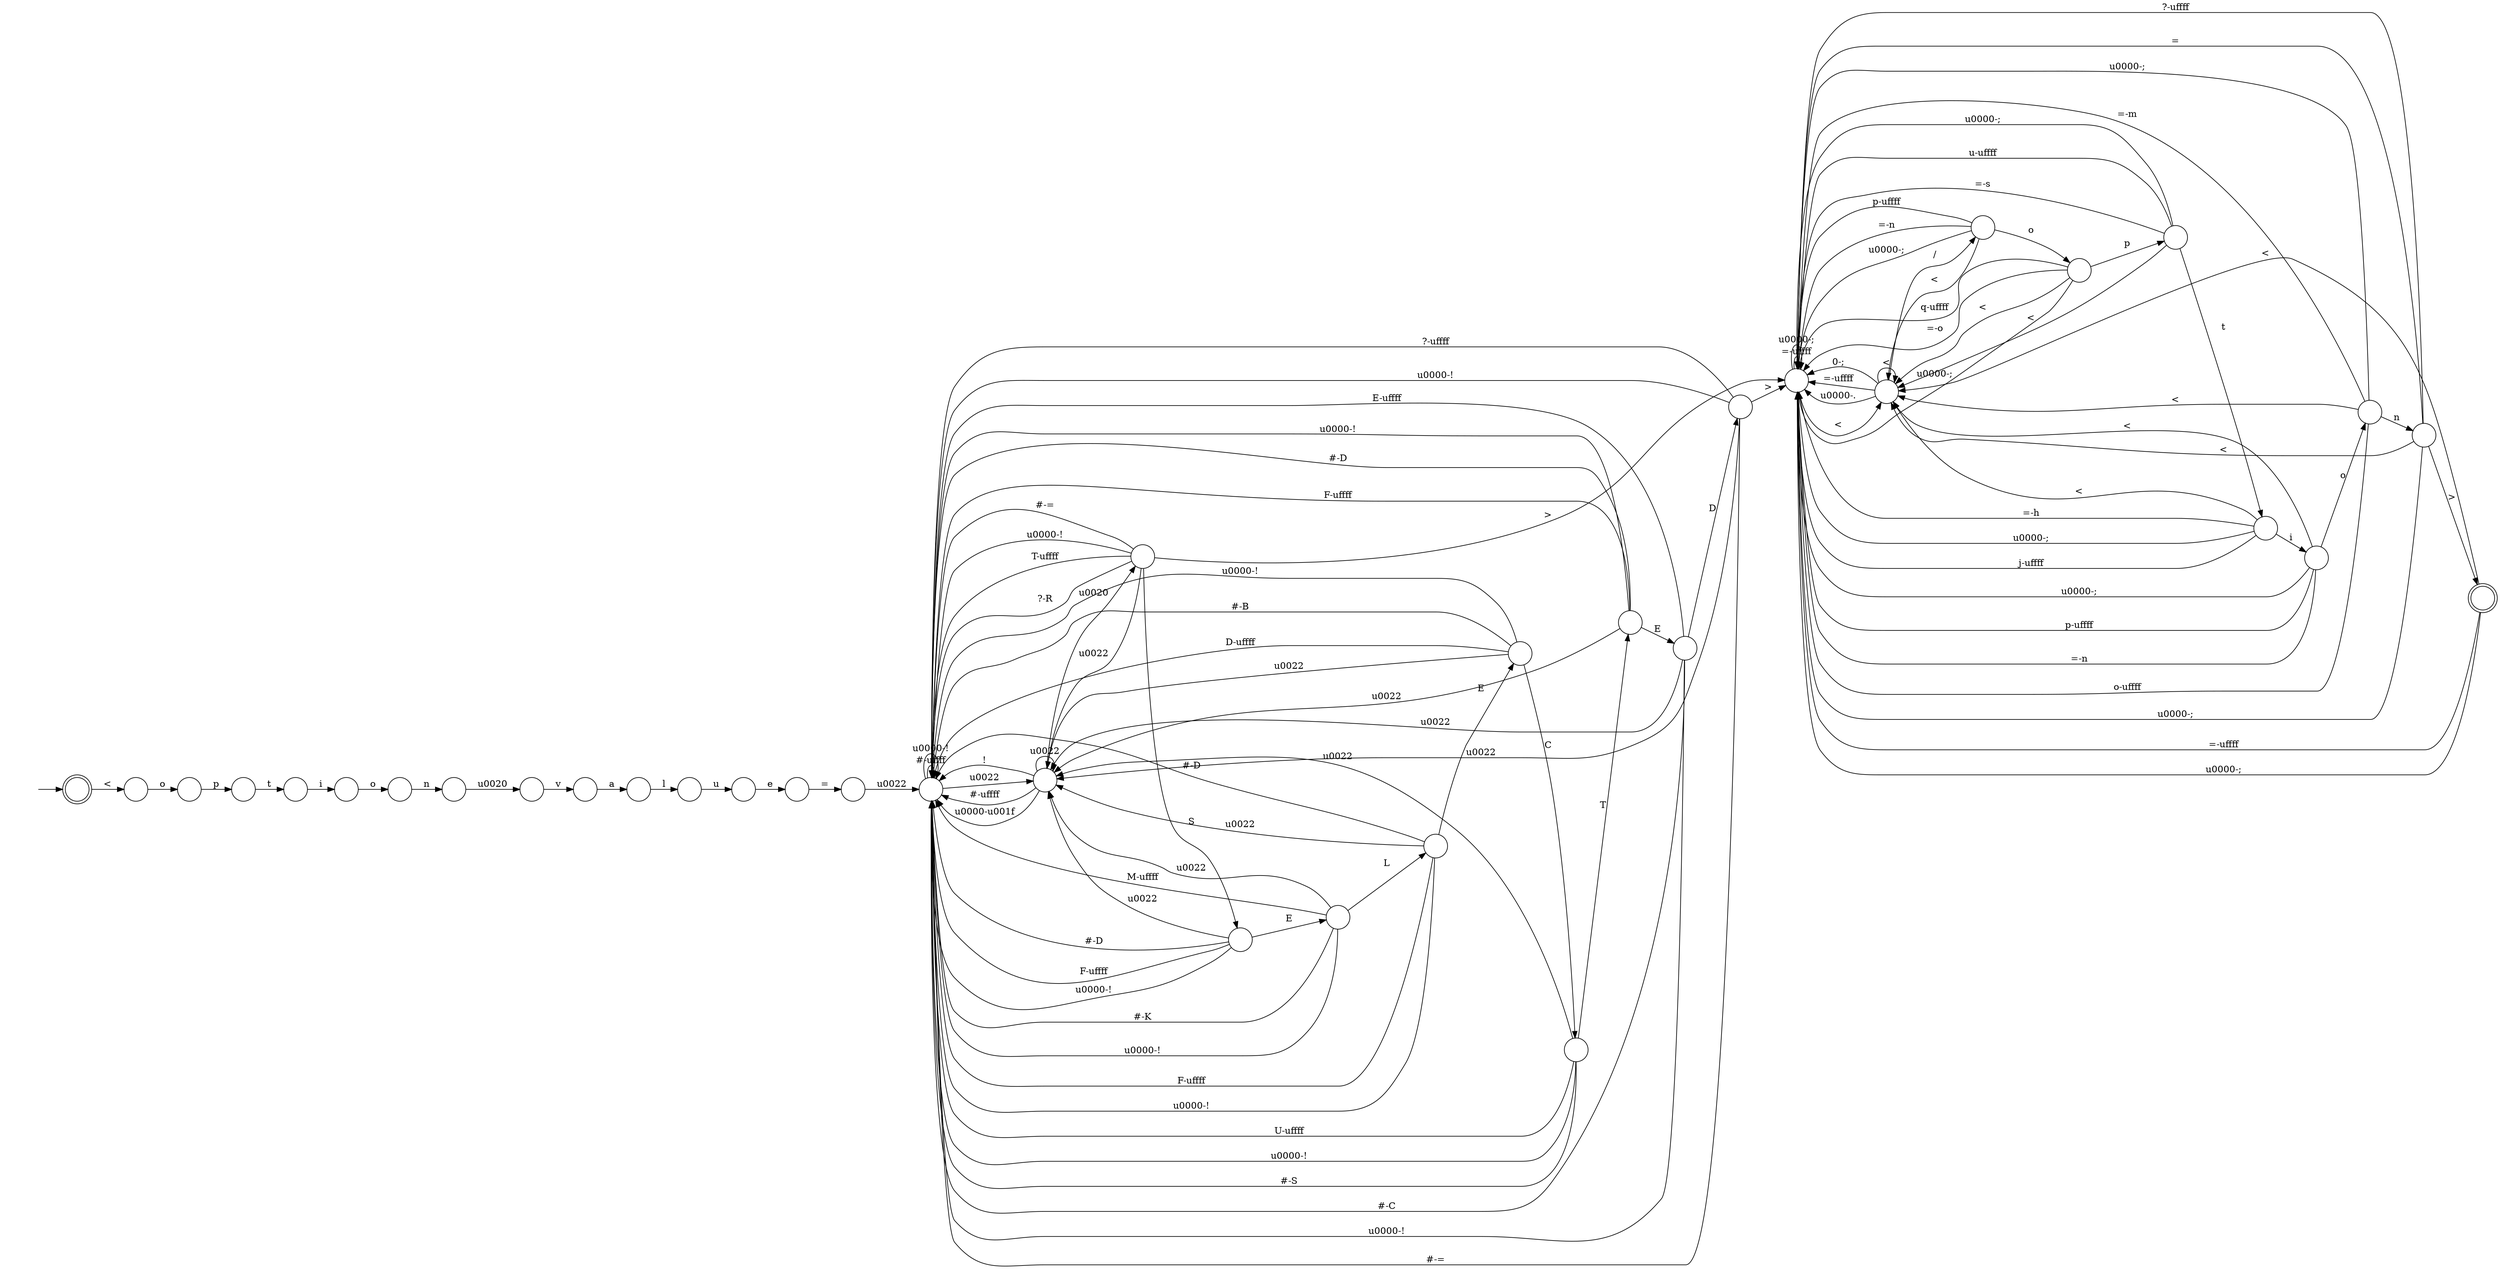 digraph Automaton {
  rankdir = LR;
  0 [shape=circle,label=""];
  0 -> 13 [label="o"]
  1 [shape=circle,label=""];
  1 -> 6 [label="\u0022"]
  1 -> 5 [label="#-="]
  1 -> 5 [label="\u0000-!"]
  1 -> 16 [label=">"]
  1 -> 5 [label="?-\uffff"]
  2 [shape=circle,label=""];
  2 -> 5 [label="\u0022"]
  3 [shape=circle,label=""];
  3 -> 21 [label="n"]
  3 -> 16 [label="o-\uffff"]
  3 -> 16 [label="\u0000-;"]
  3 -> 26 [label="<"]
  3 -> 16 [label="=-m"]
  4 [shape=circle,label=""];
  4 -> 23 [label="l"]
  5 [shape=circle,label=""];
  5 -> 6 [label="\u0022"]
  5 -> 5 [label="#-\uffff"]
  5 -> 5 [label="\u0000-!"]
  6 [shape=circle,label=""];
  6 -> 6 [label="\u0022"]
  6 -> 5 [label="#-\uffff"]
  6 -> 5 [label="\u0000-\u001f"]
  6 -> 20 [label="\u0020"]
  6 -> 5 [label="!"]
  7 [shape=circle,label=""];
  7 -> 19 [label="i"]
  7 -> 16 [label="=-h"]
  7 -> 16 [label="\u0000-;"]
  7 -> 26 [label="<"]
  7 -> 16 [label="j-\uffff"]
  8 [shape=circle,label=""];
  8 -> 2 [label="="]
  9 [shape=circle,label=""];
  9 -> 6 [label="\u0022"]
  9 -> 5 [label="\u0000-!"]
  9 -> 5 [label="#-K"]
  9 -> 28 [label="L"]
  9 -> 5 [label="M-\uffff"]
  10 [shape=circle,label=""];
  10 -> 6 [label="\u0022"]
  10 -> 5 [label="#-D"]
  10 -> 5 [label="F-\uffff"]
  10 -> 5 [label="\u0000-!"]
  10 -> 34 [label="E"]
  11 [shape=circle,label=""];
  11 -> 4 [label="a"]
  12 [shape=circle,label=""];
  12 -> 6 [label="\u0022"]
  12 -> 5 [label="\u0000-!"]
  12 -> 29 [label="C"]
  12 -> 5 [label="#-B"]
  12 -> 5 [label="D-\uffff"]
  13 [shape=circle,label=""];
  13 -> 18 [label="n"]
  14 [shape=circle,label=""];
  14 -> 16 [label="q-\uffff"]
  14 -> 33 [label="p"]
  14 -> 16 [label="=-o"]
  14 -> 16 [label="\u0000-;"]
  14 -> 26 [label="<"]
  15 [shape=circle,label=""];
  15 -> 31 [label="o"]
  16 [shape=circle,label=""];
  16 -> 16 [label="=-\uffff"]
  16 -> 16 [label="\u0000-;"]
  16 -> 26 [label="<"]
  17 [shape=circle,label=""];
  17 -> 16 [label="p-\uffff"]
  17 -> 16 [label="=-n"]
  17 -> 16 [label="\u0000-;"]
  17 -> 26 [label="<"]
  17 -> 14 [label="o"]
  18 [shape=circle,label=""];
  18 -> 30 [label="\u0020"]
  19 [shape=circle,label=""];
  19 -> 16 [label="p-\uffff"]
  19 -> 16 [label="=-n"]
  19 -> 16 [label="\u0000-;"]
  19 -> 26 [label="<"]
  19 -> 3 [label="o"]
  20 [shape=circle,label=""];
  20 -> 6 [label="\u0022"]
  20 -> 5 [label="?-R"]
  20 -> 5 [label="#-="]
  20 -> 24 [label="S"]
  20 -> 5 [label="\u0000-!"]
  20 -> 16 [label=">"]
  20 -> 5 [label="T-\uffff"]
  21 [shape=circle,label=""];
  21 -> 16 [label="="]
  21 -> 25 [label=">"]
  21 -> 16 [label="\u0000-;"]
  21 -> 26 [label="<"]
  21 -> 16 [label="?-\uffff"]
  22 [shape=circle,label=""];
  22 -> 8 [label="e"]
  23 [shape=circle,label=""];
  23 -> 22 [label="u"]
  24 [shape=circle,label=""];
  24 -> 6 [label="\u0022"]
  24 -> 5 [label="#-D"]
  24 -> 5 [label="F-\uffff"]
  24 -> 5 [label="\u0000-!"]
  24 -> 9 [label="E"]
  25 [shape=doublecircle,label=""];
  25 -> 16 [label="=-\uffff"]
  25 -> 16 [label="\u0000-;"]
  25 -> 26 [label="<"]
  26 [shape=circle,label=""];
  26 -> 16 [label="0-;"]
  26 -> 16 [label="=-\uffff"]
  26 -> 16 [label="\u0000-."]
  26 -> 17 [label="/"]
  26 -> 26 [label="<"]
  27 [shape=circle,label=""];
  27 -> 0 [label="i"]
  28 [shape=circle,label=""];
  28 -> 6 [label="\u0022"]
  28 -> 5 [label="#-D"]
  28 -> 5 [label="F-\uffff"]
  28 -> 5 [label="\u0000-!"]
  28 -> 12 [label="E"]
  29 [shape=circle,label=""];
  29 -> 6 [label="\u0022"]
  29 -> 5 [label="\u0000-!"]
  29 -> 10 [label="T"]
  29 -> 5 [label="#-S"]
  29 -> 5 [label="U-\uffff"]
  30 [shape=circle,label=""];
  30 -> 11 [label="v"]
  31 [shape=circle,label=""];
  31 -> 32 [label="p"]
  32 [shape=circle,label=""];
  32 -> 27 [label="t"]
  33 [shape=circle,label=""];
  33 -> 7 [label="t"]
  33 -> 16 [label="u-\uffff"]
  33 -> 16 [label="\u0000-;"]
  33 -> 26 [label="<"]
  33 -> 16 [label="=-s"]
  34 [shape=circle,label=""];
  34 -> 6 [label="\u0022"]
  34 -> 1 [label="D"]
  34 -> 5 [label="\u0000-!"]
  34 -> 5 [label="E-\uffff"]
  34 -> 5 [label="#-C"]
  35 [shape=doublecircle,label=""];
  initial [shape=plaintext,label=""];
  initial -> 35
  35 -> 15 [label="<"]
}

